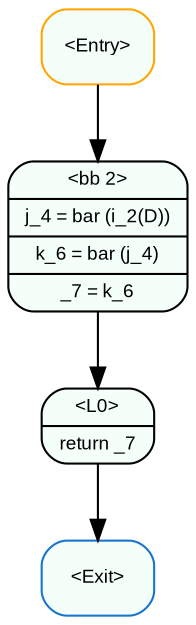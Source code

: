 digraph t7_foo_graph { 
	center=true
	labelloc=top
	fontname=Arial
	fontsize=12
	edge[fontname=Arial, fontsize=10]
	node[fontname=Arial, fontsize=9]

		Node_0 -> Node_1 [color=black]
		Node_1 -> Node_2 [color=black]
		Node_2 -> Node_3 [color=black]

	Node_1 [fillcolor=mintcream, color=black, shape=Mrecord, style=filled, label="{ \<bb 2\>|j_4 = bar (i_2(D))|k_6 = bar (j_4)|_7 = k_6 }"]
	Node_2 [fillcolor=mintcream, color=black, shape=Mrecord, style=filled, label="{ \<L0\>|return _7 }"]
	Node_3 [fillcolor=mintcream, color=dodgerblue3, shape=Mrecord, style=filled, label="{ \<Exit\> }"]
	Node_0 [fillcolor=mintcream, color=orange, shape=Mrecord, style=filled, label="{ \<Entry\> }"]
}
